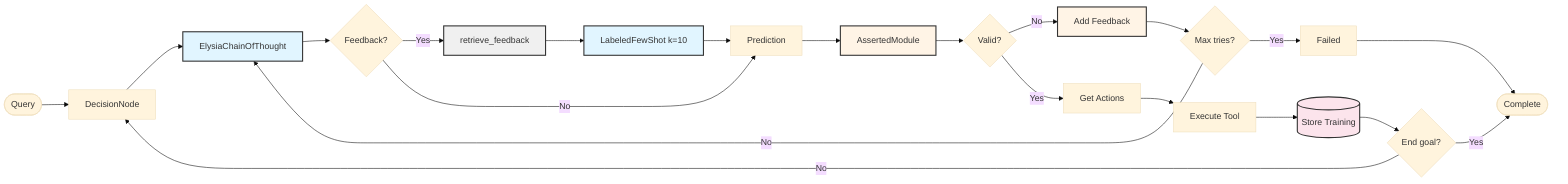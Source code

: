 %%{init: {'theme':'base', 'themeVariables': { 'fontSize':'16px'}}}%%
flowchart LR
    Start([Query]) --> Decision[DecisionNode]
    
    Decision --> CoT[ElysiaChainOfThought]
    CoT --> Feedback{Feedback?}
    
    Feedback -->|Yes| Retrieve[retrieve_feedback]
    Retrieve --> FewShot[LabeledFewShot k=10]
    FewShot --> Predict[Prediction]
    
    Feedback -->|No| Predict
    
    Predict --> Assert[AssertedModule]
    Assert --> Check{Valid?}
    
    Check -->|No| Retry[Add Feedback]
    Retry --> Tries{Max tries?}
    Tries -->|No| CoT
    Tries -->|Yes| Fail[Failed]
    
    Check -->|Yes| Explore[Get Actions]
    Explore --> Execute[Execute Tool]
    
    Execute --> Store[(Store Training)]
    Store --> Done{End goal?}
    
    Done -->|No| Decision
    Done -->|Yes| End([Complete])
    Fail --> End
    
    style CoT fill:#e1f5ff,stroke:#333,stroke-width:2px
    style FewShot fill:#e1f5ff,stroke:#333,stroke-width:2px
    style Assert fill:#fff4e6,stroke:#333,stroke-width:2px
    style Retry fill:#fff4e6,stroke:#333,stroke-width:2px
    style Retrieve fill:#f0f0f0,stroke:#333,stroke-width:2px
    style Store fill:#fce4ec,stroke:#333,stroke-width:2px